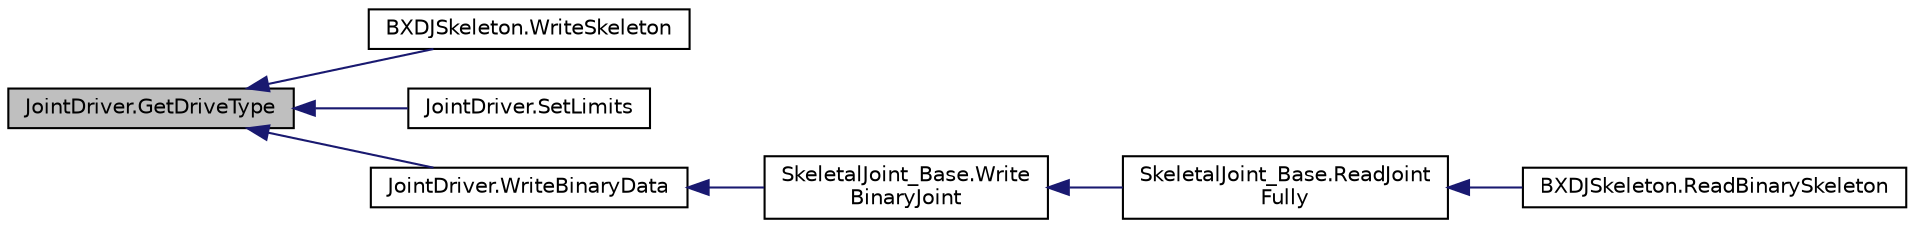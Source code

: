 digraph "JointDriver.GetDriveType"
{
  edge [fontname="Helvetica",fontsize="10",labelfontname="Helvetica",labelfontsize="10"];
  node [fontname="Helvetica",fontsize="10",shape=record];
  rankdir="LR";
  Node14 [label="JointDriver.GetDriveType",height=0.2,width=0.4,color="black", fillcolor="grey75", style="filled", fontcolor="black"];
  Node14 -> Node15 [dir="back",color="midnightblue",fontsize="10",style="solid"];
  Node15 [label="BXDJSkeleton.WriteSkeleton",height=0.2,width=0.4,color="black", fillcolor="white", style="filled",URL="$class_b_x_d_j_skeleton.html#a51284ed9f19393c90ac2fb0f854880f4",tooltip="Writes out the skeleton file for the skeleton with the base provided to the path provided. "];
  Node14 -> Node16 [dir="back",color="midnightblue",fontsize="10",style="solid"];
  Node16 [label="JointDriver.SetLimits",height=0.2,width=0.4,color="black", fillcolor="white", style="filled",URL="$class_joint_driver.html#a1427fe9a653b2977ed487f140c3af32b",tooltip="Sets the limits for this driver. "];
  Node14 -> Node17 [dir="back",color="midnightblue",fontsize="10",style="solid"];
  Node17 [label="JointDriver.WriteBinaryData",height=0.2,width=0.4,color="black", fillcolor="white", style="filled",URL="$class_joint_driver.html#a36d6deba7dec0475dc06ab5d87c3e7e2",tooltip="Writes the binary representation of this driver to the stream. "];
  Node17 -> Node18 [dir="back",color="midnightblue",fontsize="10",style="solid"];
  Node18 [label="SkeletalJoint_Base.Write\lBinaryJoint",height=0.2,width=0.4,color="black", fillcolor="white", style="filled",URL="$class_skeletal_joint___base.html#a42df720cdd871ccad5930ae7977f7200",tooltip="Writes the backing information and ID for this joint to the output stream. "];
  Node18 -> Node19 [dir="back",color="midnightblue",fontsize="10",style="solid"];
  Node19 [label="SkeletalJoint_Base.ReadJoint\lFully",height=0.2,width=0.4,color="black", fillcolor="white", style="filled",URL="$class_skeletal_joint___base.html#ae9f8e31a56644eb92cb901a4587a3d24",tooltip="Identifies the type of a joint, creates an instance, and reads that joint from the given input stream..."];
  Node19 -> Node20 [dir="back",color="midnightblue",fontsize="10",style="solid"];
  Node20 [label="BXDJSkeleton.ReadBinarySkeleton",height=0.2,width=0.4,color="black", fillcolor="white", style="filled",URL="$class_b_x_d_j_skeleton.html#aeacead12f7e921a9c77a588773901798",tooltip="Reads the skeleton contained in the BXDJ file specified and returns the root node for that skeleton..."];
}
